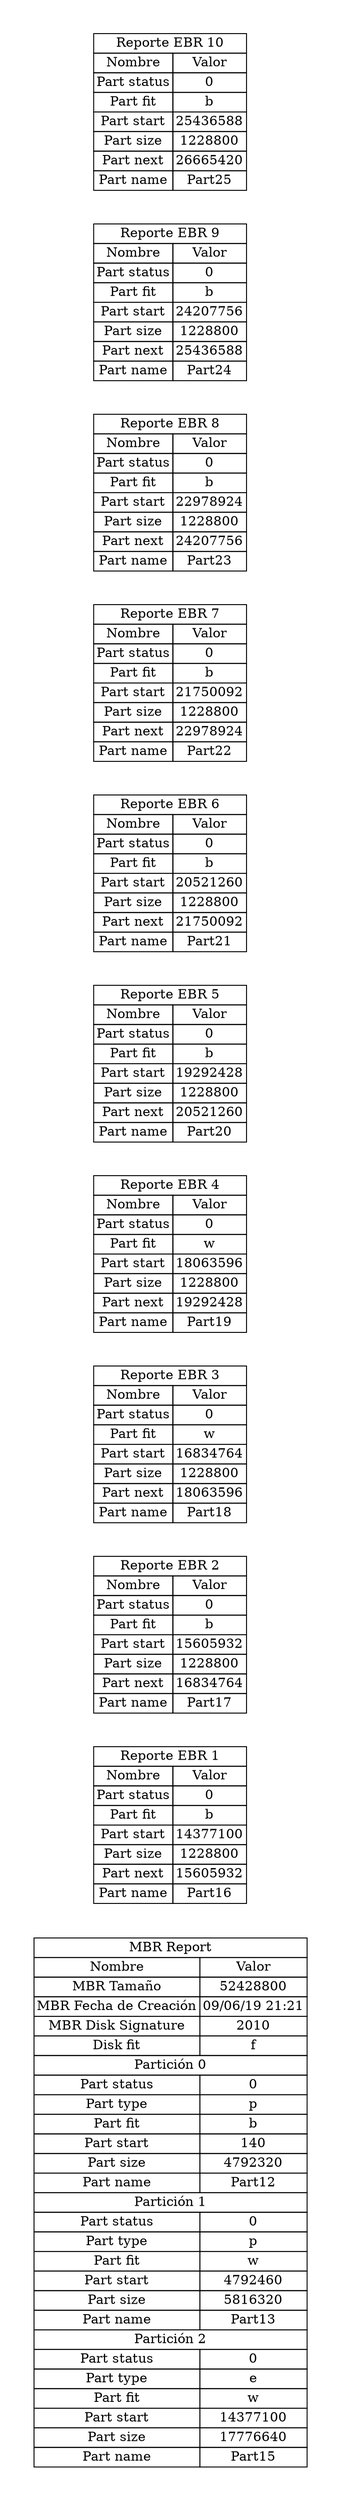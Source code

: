 digraph {
	graph[pad="0.5", nodesep="0.5", ranksep="2"]
	node [shape = plain]
	rankdir = LR
	MBR [label=<
		<table border="0" cellborder="1" cellspacing="0">
			<tr>
				<td colspan="2">MBR Report</td>
			</tr>
			<tr>
				<td>Nombre</td>
				<td>Valor</td>
			</tr>
			<tr>
				<td>MBR Tamaño</td>
				<td>52428800</td>
			</tr>
			<tr>
				<td>MBR Fecha de Creación</td>
				<td>09/06/19 21:21</td>
			</tr>
			<tr>
				<td>MBR Disk Signature</td>
				<td>2010</td>
			</tr>
			<tr>
				<td>Disk fit</td>
				<td>f</td>
			</tr>
			<tr>
				<td colspan="2">Partición 0</td>
			</tr>
			<tr>
				<td>Part status</td>
				<td>0</td>
			</tr>
			<tr>
				<td>Part type</td>
				<td>p</td>
			</tr>
			<tr>
				<td>Part fit</td>
				<td>b</td>
			</tr>
			<tr>
				<td>Part start</td>
				<td>140</td>
			</tr>
			<tr>
				<td>Part size</td>
				<td>4792320</td>
			</tr>
			<tr>
				<td>Part name</td>
				<td>Part12</td>
			</tr>
			<tr>
				<td colspan="2">Partición 1</td>
			</tr>
			<tr>
				<td>Part status</td>
				<td>0</td>
			</tr>
			<tr>
				<td>Part type</td>
				<td>p</td>
			</tr>
			<tr>
				<td>Part fit</td>
				<td>w</td>
			</tr>
			<tr>
				<td>Part start</td>
				<td>4792460</td>
			</tr>
			<tr>
				<td>Part size</td>
				<td>5816320</td>
			</tr>
			<tr>
				<td>Part name</td>
				<td>Part13</td>
			</tr>
			<tr>
				<td colspan="2">Partición 2</td>
			</tr>
			<tr>
				<td>Part status</td>
				<td>0</td>
			</tr>
			<tr>
				<td>Part type</td>
				<td>e</td>
			</tr>
			<tr>
				<td>Part fit</td>
				<td>w</td>
			</tr>
			<tr>
				<td>Part start</td>
				<td>14377100</td>
			</tr>
			<tr>
				<td>Part size</td>
				<td>17776640</td>
			</tr>
			<tr>
				<td>Part name</td>
				<td>Part15</td>
			</tr>
		</table>
	>]
	EBR1 [label=<
		<table border="0" cellborder="1" cellspacing="0">
			<tr>
				<td colspan="2">Reporte EBR 1</td>
			</tr>
			<tr>
				<td>Nombre</td>
				<td>Valor</td>
			</tr>
			<tr>
				<td>Part status</td>
				<td>0</td>
			</tr>
			<tr>
				<td>Part fit</td>
				<td>b</td>
			</tr>
			<tr>
				<td>Part start</td>
				<td>14377100</td>
			</tr>
			<tr>
				<td>Part size</td>
				<td>1228800</td>
			</tr>
			<tr>
				<td>Part next</td>
				<td>15605932</td>
			</tr>
			<tr>
				<td>Part name</td>
				<td>Part16</td>
			</tr>
		</table>
	>]
	EBR2 [label=<
		<table border="0" cellborder="1" cellspacing="0">
			<tr>
				<td colspan="2">Reporte EBR 2</td>
			</tr>
			<tr>
				<td>Nombre</td>
				<td>Valor</td>
			</tr>
			<tr>
				<td>Part status</td>
				<td>0</td>
			</tr>
			<tr>
				<td>Part fit</td>
				<td>b</td>
			</tr>
			<tr>
				<td>Part start</td>
				<td>15605932</td>
			</tr>
			<tr>
				<td>Part size</td>
				<td>1228800</td>
			</tr>
			<tr>
				<td>Part next</td>
				<td>16834764</td>
			</tr>
			<tr>
				<td>Part name</td>
				<td>Part17</td>
			</tr>
		</table>
	>]
	EBR3 [label=<
		<table border="0" cellborder="1" cellspacing="0">
			<tr>
				<td colspan="2">Reporte EBR 3</td>
			</tr>
			<tr>
				<td>Nombre</td>
				<td>Valor</td>
			</tr>
			<tr>
				<td>Part status</td>
				<td>0</td>
			</tr>
			<tr>
				<td>Part fit</td>
				<td>w</td>
			</tr>
			<tr>
				<td>Part start</td>
				<td>16834764</td>
			</tr>
			<tr>
				<td>Part size</td>
				<td>1228800</td>
			</tr>
			<tr>
				<td>Part next</td>
				<td>18063596</td>
			</tr>
			<tr>
				<td>Part name</td>
				<td>Part18</td>
			</tr>
		</table>
	>]
	EBR4 [label=<
		<table border="0" cellborder="1" cellspacing="0">
			<tr>
				<td colspan="2">Reporte EBR 4</td>
			</tr>
			<tr>
				<td>Nombre</td>
				<td>Valor</td>
			</tr>
			<tr>
				<td>Part status</td>
				<td>0</td>
			</tr>
			<tr>
				<td>Part fit</td>
				<td>w</td>
			</tr>
			<tr>
				<td>Part start</td>
				<td>18063596</td>
			</tr>
			<tr>
				<td>Part size</td>
				<td>1228800</td>
			</tr>
			<tr>
				<td>Part next</td>
				<td>19292428</td>
			</tr>
			<tr>
				<td>Part name</td>
				<td>Part19</td>
			</tr>
		</table>
	>]
	EBR5 [label=<
		<table border="0" cellborder="1" cellspacing="0">
			<tr>
				<td colspan="2">Reporte EBR 5</td>
			</tr>
			<tr>
				<td>Nombre</td>
				<td>Valor</td>
			</tr>
			<tr>
				<td>Part status</td>
				<td>0</td>
			</tr>
			<tr>
				<td>Part fit</td>
				<td>b</td>
			</tr>
			<tr>
				<td>Part start</td>
				<td>19292428</td>
			</tr>
			<tr>
				<td>Part size</td>
				<td>1228800</td>
			</tr>
			<tr>
				<td>Part next</td>
				<td>20521260</td>
			</tr>
			<tr>
				<td>Part name</td>
				<td>Part20</td>
			</tr>
		</table>
	>]
	EBR6 [label=<
		<table border="0" cellborder="1" cellspacing="0">
			<tr>
				<td colspan="2">Reporte EBR 6</td>
			</tr>
			<tr>
				<td>Nombre</td>
				<td>Valor</td>
			</tr>
			<tr>
				<td>Part status</td>
				<td>0</td>
			</tr>
			<tr>
				<td>Part fit</td>
				<td>b</td>
			</tr>
			<tr>
				<td>Part start</td>
				<td>20521260</td>
			</tr>
			<tr>
				<td>Part size</td>
				<td>1228800</td>
			</tr>
			<tr>
				<td>Part next</td>
				<td>21750092</td>
			</tr>
			<tr>
				<td>Part name</td>
				<td>Part21</td>
			</tr>
		</table>
	>]
	EBR7 [label=<
		<table border="0" cellborder="1" cellspacing="0">
			<tr>
				<td colspan="2">Reporte EBR 7</td>
			</tr>
			<tr>
				<td>Nombre</td>
				<td>Valor</td>
			</tr>
			<tr>
				<td>Part status</td>
				<td>0</td>
			</tr>
			<tr>
				<td>Part fit</td>
				<td>b</td>
			</tr>
			<tr>
				<td>Part start</td>
				<td>21750092</td>
			</tr>
			<tr>
				<td>Part size</td>
				<td>1228800</td>
			</tr>
			<tr>
				<td>Part next</td>
				<td>22978924</td>
			</tr>
			<tr>
				<td>Part name</td>
				<td>Part22</td>
			</tr>
		</table>
	>]
	EBR8 [label=<
		<table border="0" cellborder="1" cellspacing="0">
			<tr>
				<td colspan="2">Reporte EBR 8</td>
			</tr>
			<tr>
				<td>Nombre</td>
				<td>Valor</td>
			</tr>
			<tr>
				<td>Part status</td>
				<td>0</td>
			</tr>
			<tr>
				<td>Part fit</td>
				<td>b</td>
			</tr>
			<tr>
				<td>Part start</td>
				<td>22978924</td>
			</tr>
			<tr>
				<td>Part size</td>
				<td>1228800</td>
			</tr>
			<tr>
				<td>Part next</td>
				<td>24207756</td>
			</tr>
			<tr>
				<td>Part name</td>
				<td>Part23</td>
			</tr>
		</table>
	>]
	EBR9 [label=<
		<table border="0" cellborder="1" cellspacing="0">
			<tr>
				<td colspan="2">Reporte EBR 9</td>
			</tr>
			<tr>
				<td>Nombre</td>
				<td>Valor</td>
			</tr>
			<tr>
				<td>Part status</td>
				<td>0</td>
			</tr>
			<tr>
				<td>Part fit</td>
				<td>b</td>
			</tr>
			<tr>
				<td>Part start</td>
				<td>24207756</td>
			</tr>
			<tr>
				<td>Part size</td>
				<td>1228800</td>
			</tr>
			<tr>
				<td>Part next</td>
				<td>25436588</td>
			</tr>
			<tr>
				<td>Part name</td>
				<td>Part24</td>
			</tr>
		</table>
	>]
	EBR10 [label=<
		<table border="0" cellborder="1" cellspacing="0">
			<tr>
				<td colspan="2">Reporte EBR 10</td>
			</tr>
			<tr>
				<td>Nombre</td>
				<td>Valor</td>
			</tr>
			<tr>
				<td>Part status</td>
				<td>0</td>
			</tr>
			<tr>
				<td>Part fit</td>
				<td>b</td>
			</tr>
			<tr>
				<td>Part start</td>
				<td>25436588</td>
			</tr>
			<tr>
				<td>Part size</td>
				<td>1228800</td>
			</tr>
			<tr>
				<td>Part next</td>
				<td>26665420</td>
			</tr>
			<tr>
				<td>Part name</td>
				<td>Part25</td>
			</tr>
		</table>
	>]
}